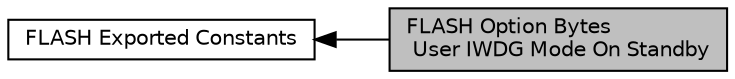 digraph "FLASH Option Bytes User IWDG Mode On Standby"
{
  edge [fontname="Helvetica",fontsize="10",labelfontname="Helvetica",labelfontsize="10"];
  node [fontname="Helvetica",fontsize="10",shape=box];
  rankdir=LR;
  Node1 [label="FLASH Option Bytes\l User IWDG Mode On Standby",height=0.2,width=0.4,color="black", fillcolor="grey75", style="filled", fontcolor="black",tooltip=" "];
  Node2 [label="FLASH Exported Constants",height=0.2,width=0.4,color="black", fillcolor="white", style="filled",URL="$group__FLASH__Exported__Constants.html",tooltip=" "];
  Node2->Node1 [shape=plaintext, dir="back", style="solid"];
}
